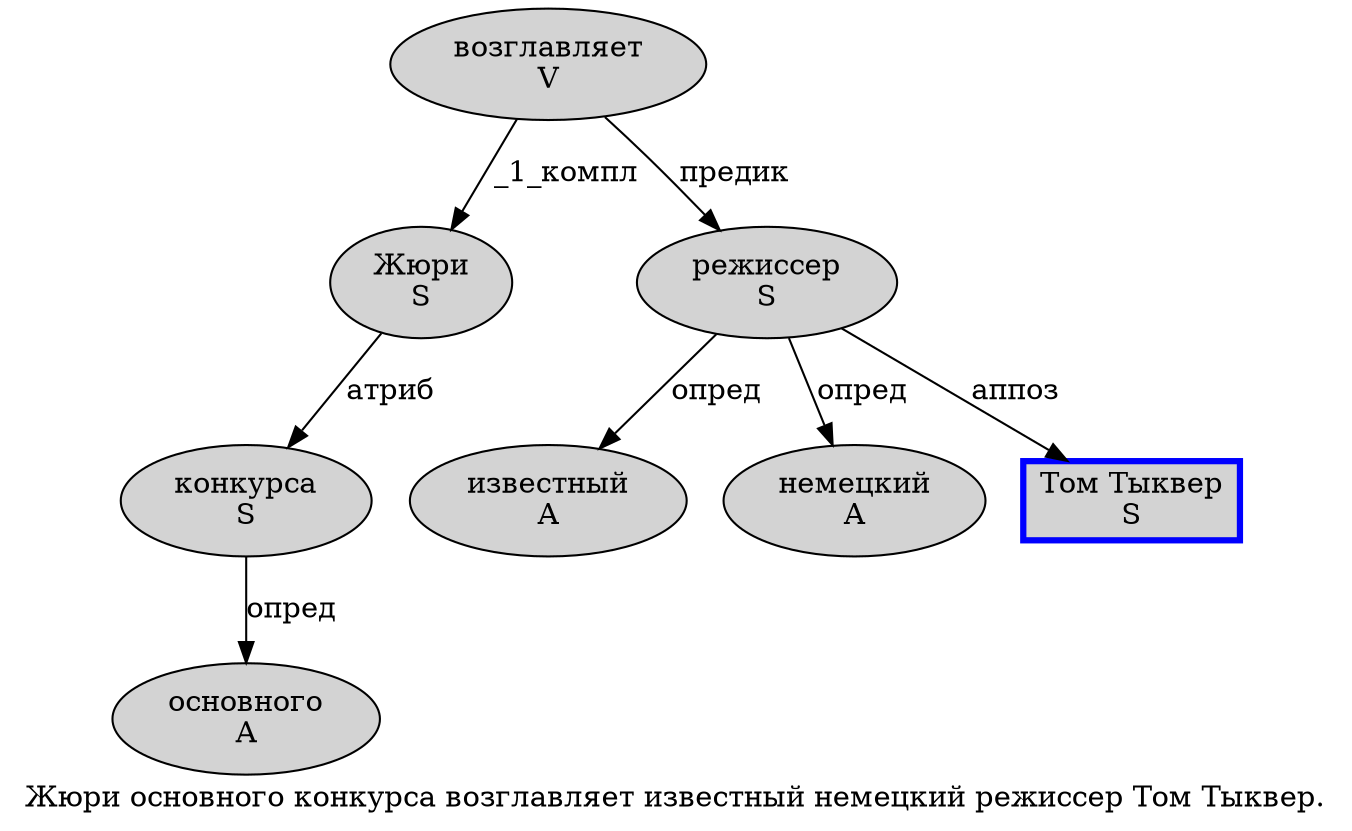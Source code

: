 digraph SENTENCE_1470 {
	graph [label="Жюри основного конкурса возглавляет известный немецкий режиссер Том Тыквер."]
	node [style=filled]
		0 [label="Жюри
S" color="" fillcolor=lightgray penwidth=1 shape=ellipse]
		1 [label="основного
A" color="" fillcolor=lightgray penwidth=1 shape=ellipse]
		2 [label="конкурса
S" color="" fillcolor=lightgray penwidth=1 shape=ellipse]
		3 [label="возглавляет
V" color="" fillcolor=lightgray penwidth=1 shape=ellipse]
		4 [label="известный
A" color="" fillcolor=lightgray penwidth=1 shape=ellipse]
		5 [label="немецкий
A" color="" fillcolor=lightgray penwidth=1 shape=ellipse]
		6 [label="режиссер
S" color="" fillcolor=lightgray penwidth=1 shape=ellipse]
		7 [label="Том Тыквер
S" color=blue fillcolor=lightgray penwidth=3 shape=box]
			3 -> 0 [label="_1_компл"]
			3 -> 6 [label="предик"]
			2 -> 1 [label="опред"]
			6 -> 4 [label="опред"]
			6 -> 5 [label="опред"]
			6 -> 7 [label="аппоз"]
			0 -> 2 [label="атриб"]
}